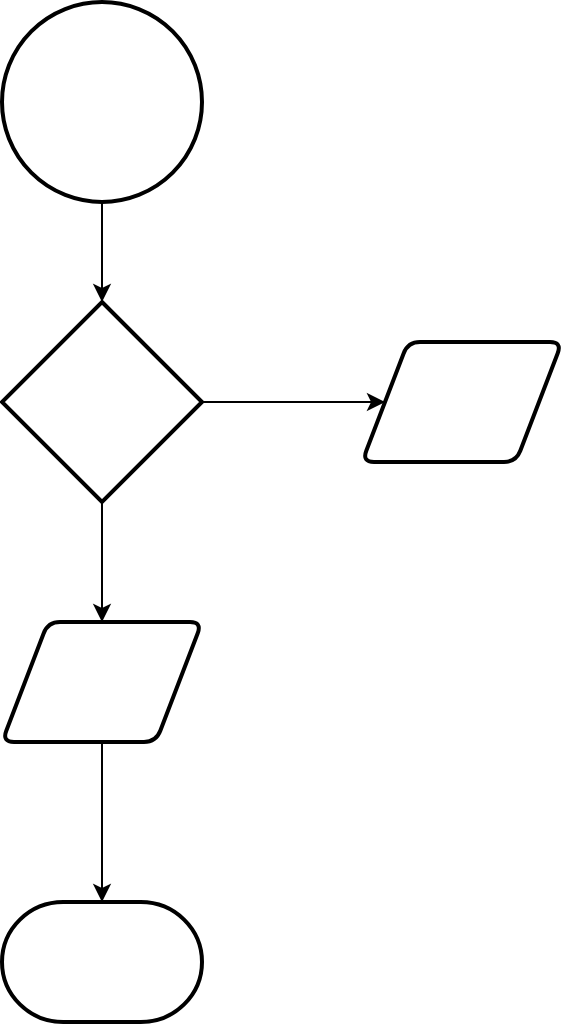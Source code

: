 <mxfile version="20.6.2" type="github">
  <diagram id="C5RBs43oDa-KdzZeNtuy" name="Page-1">
    <mxGraphModel dx="2031" dy="1089" grid="1" gridSize="10" guides="1" tooltips="1" connect="1" arrows="1" fold="1" page="1" pageScale="1" pageWidth="827" pageHeight="1169" math="0" shadow="0">
      <root>
        <mxCell id="WIyWlLk6GJQsqaUBKTNV-0" />
        <mxCell id="WIyWlLk6GJQsqaUBKTNV-1" parent="WIyWlLk6GJQsqaUBKTNV-0" />
        <mxCell id="gCVjrmtJ2_ybSlwBKrDH-10" style="edgeStyle=orthogonalEdgeStyle;rounded=0;orthogonalLoop=1;jettySize=auto;html=1;entryX=0.5;entryY=0;entryDx=0;entryDy=0;entryPerimeter=0;" edge="1" parent="WIyWlLk6GJQsqaUBKTNV-1" source="gCVjrmtJ2_ybSlwBKrDH-2" target="gCVjrmtJ2_ybSlwBKrDH-9">
          <mxGeometry relative="1" as="geometry" />
        </mxCell>
        <mxCell id="gCVjrmtJ2_ybSlwBKrDH-2" value="" style="strokeWidth=2;html=1;shape=mxgraph.flowchart.start_2;whiteSpace=wrap;" vertex="1" parent="WIyWlLk6GJQsqaUBKTNV-1">
          <mxGeometry x="340" y="60" width="100" height="100" as="geometry" />
        </mxCell>
        <mxCell id="gCVjrmtJ2_ybSlwBKrDH-6" style="edgeStyle=orthogonalEdgeStyle;rounded=0;orthogonalLoop=1;jettySize=auto;html=1;" edge="1" parent="WIyWlLk6GJQsqaUBKTNV-1" source="gCVjrmtJ2_ybSlwBKrDH-3" target="gCVjrmtJ2_ybSlwBKrDH-5">
          <mxGeometry relative="1" as="geometry" />
        </mxCell>
        <mxCell id="gCVjrmtJ2_ybSlwBKrDH-3" value="" style="shape=parallelogram;html=1;strokeWidth=2;perimeter=parallelogramPerimeter;whiteSpace=wrap;rounded=1;arcSize=12;size=0.23;" vertex="1" parent="WIyWlLk6GJQsqaUBKTNV-1">
          <mxGeometry x="340" y="370" width="100" height="60" as="geometry" />
        </mxCell>
        <mxCell id="gCVjrmtJ2_ybSlwBKrDH-5" value="" style="strokeWidth=2;html=1;shape=mxgraph.flowchart.terminator;whiteSpace=wrap;" vertex="1" parent="WIyWlLk6GJQsqaUBKTNV-1">
          <mxGeometry x="340" y="510" width="100" height="60" as="geometry" />
        </mxCell>
        <mxCell id="gCVjrmtJ2_ybSlwBKrDH-11" style="edgeStyle=orthogonalEdgeStyle;rounded=0;orthogonalLoop=1;jettySize=auto;html=1;entryX=0.5;entryY=0;entryDx=0;entryDy=0;" edge="1" parent="WIyWlLk6GJQsqaUBKTNV-1" source="gCVjrmtJ2_ybSlwBKrDH-9" target="gCVjrmtJ2_ybSlwBKrDH-3">
          <mxGeometry relative="1" as="geometry" />
        </mxCell>
        <mxCell id="gCVjrmtJ2_ybSlwBKrDH-13" style="edgeStyle=orthogonalEdgeStyle;rounded=0;orthogonalLoop=1;jettySize=auto;html=1;entryX=0;entryY=0.5;entryDx=0;entryDy=0;" edge="1" parent="WIyWlLk6GJQsqaUBKTNV-1" source="gCVjrmtJ2_ybSlwBKrDH-9" target="gCVjrmtJ2_ybSlwBKrDH-12">
          <mxGeometry relative="1" as="geometry" />
        </mxCell>
        <mxCell id="gCVjrmtJ2_ybSlwBKrDH-9" value="" style="strokeWidth=2;html=1;shape=mxgraph.flowchart.decision;whiteSpace=wrap;" vertex="1" parent="WIyWlLk6GJQsqaUBKTNV-1">
          <mxGeometry x="340" y="210" width="100" height="100" as="geometry" />
        </mxCell>
        <mxCell id="gCVjrmtJ2_ybSlwBKrDH-18" style="edgeStyle=orthogonalEdgeStyle;rounded=0;orthogonalLoop=1;jettySize=auto;html=1;entryX=1;entryY=0.5;entryDx=0;entryDy=0;entryPerimeter=0;strokeColor=none;" edge="1" parent="WIyWlLk6GJQsqaUBKTNV-1" source="gCVjrmtJ2_ybSlwBKrDH-12" target="gCVjrmtJ2_ybSlwBKrDH-5">
          <mxGeometry relative="1" as="geometry">
            <Array as="points">
              <mxPoint x="570" y="540" />
            </Array>
          </mxGeometry>
        </mxCell>
        <mxCell id="gCVjrmtJ2_ybSlwBKrDH-12" value="" style="shape=parallelogram;html=1;strokeWidth=2;perimeter=parallelogramPerimeter;whiteSpace=wrap;rounded=1;arcSize=12;size=0.23;" vertex="1" parent="WIyWlLk6GJQsqaUBKTNV-1">
          <mxGeometry x="520" y="230" width="100" height="60" as="geometry" />
        </mxCell>
      </root>
    </mxGraphModel>
  </diagram>
</mxfile>
